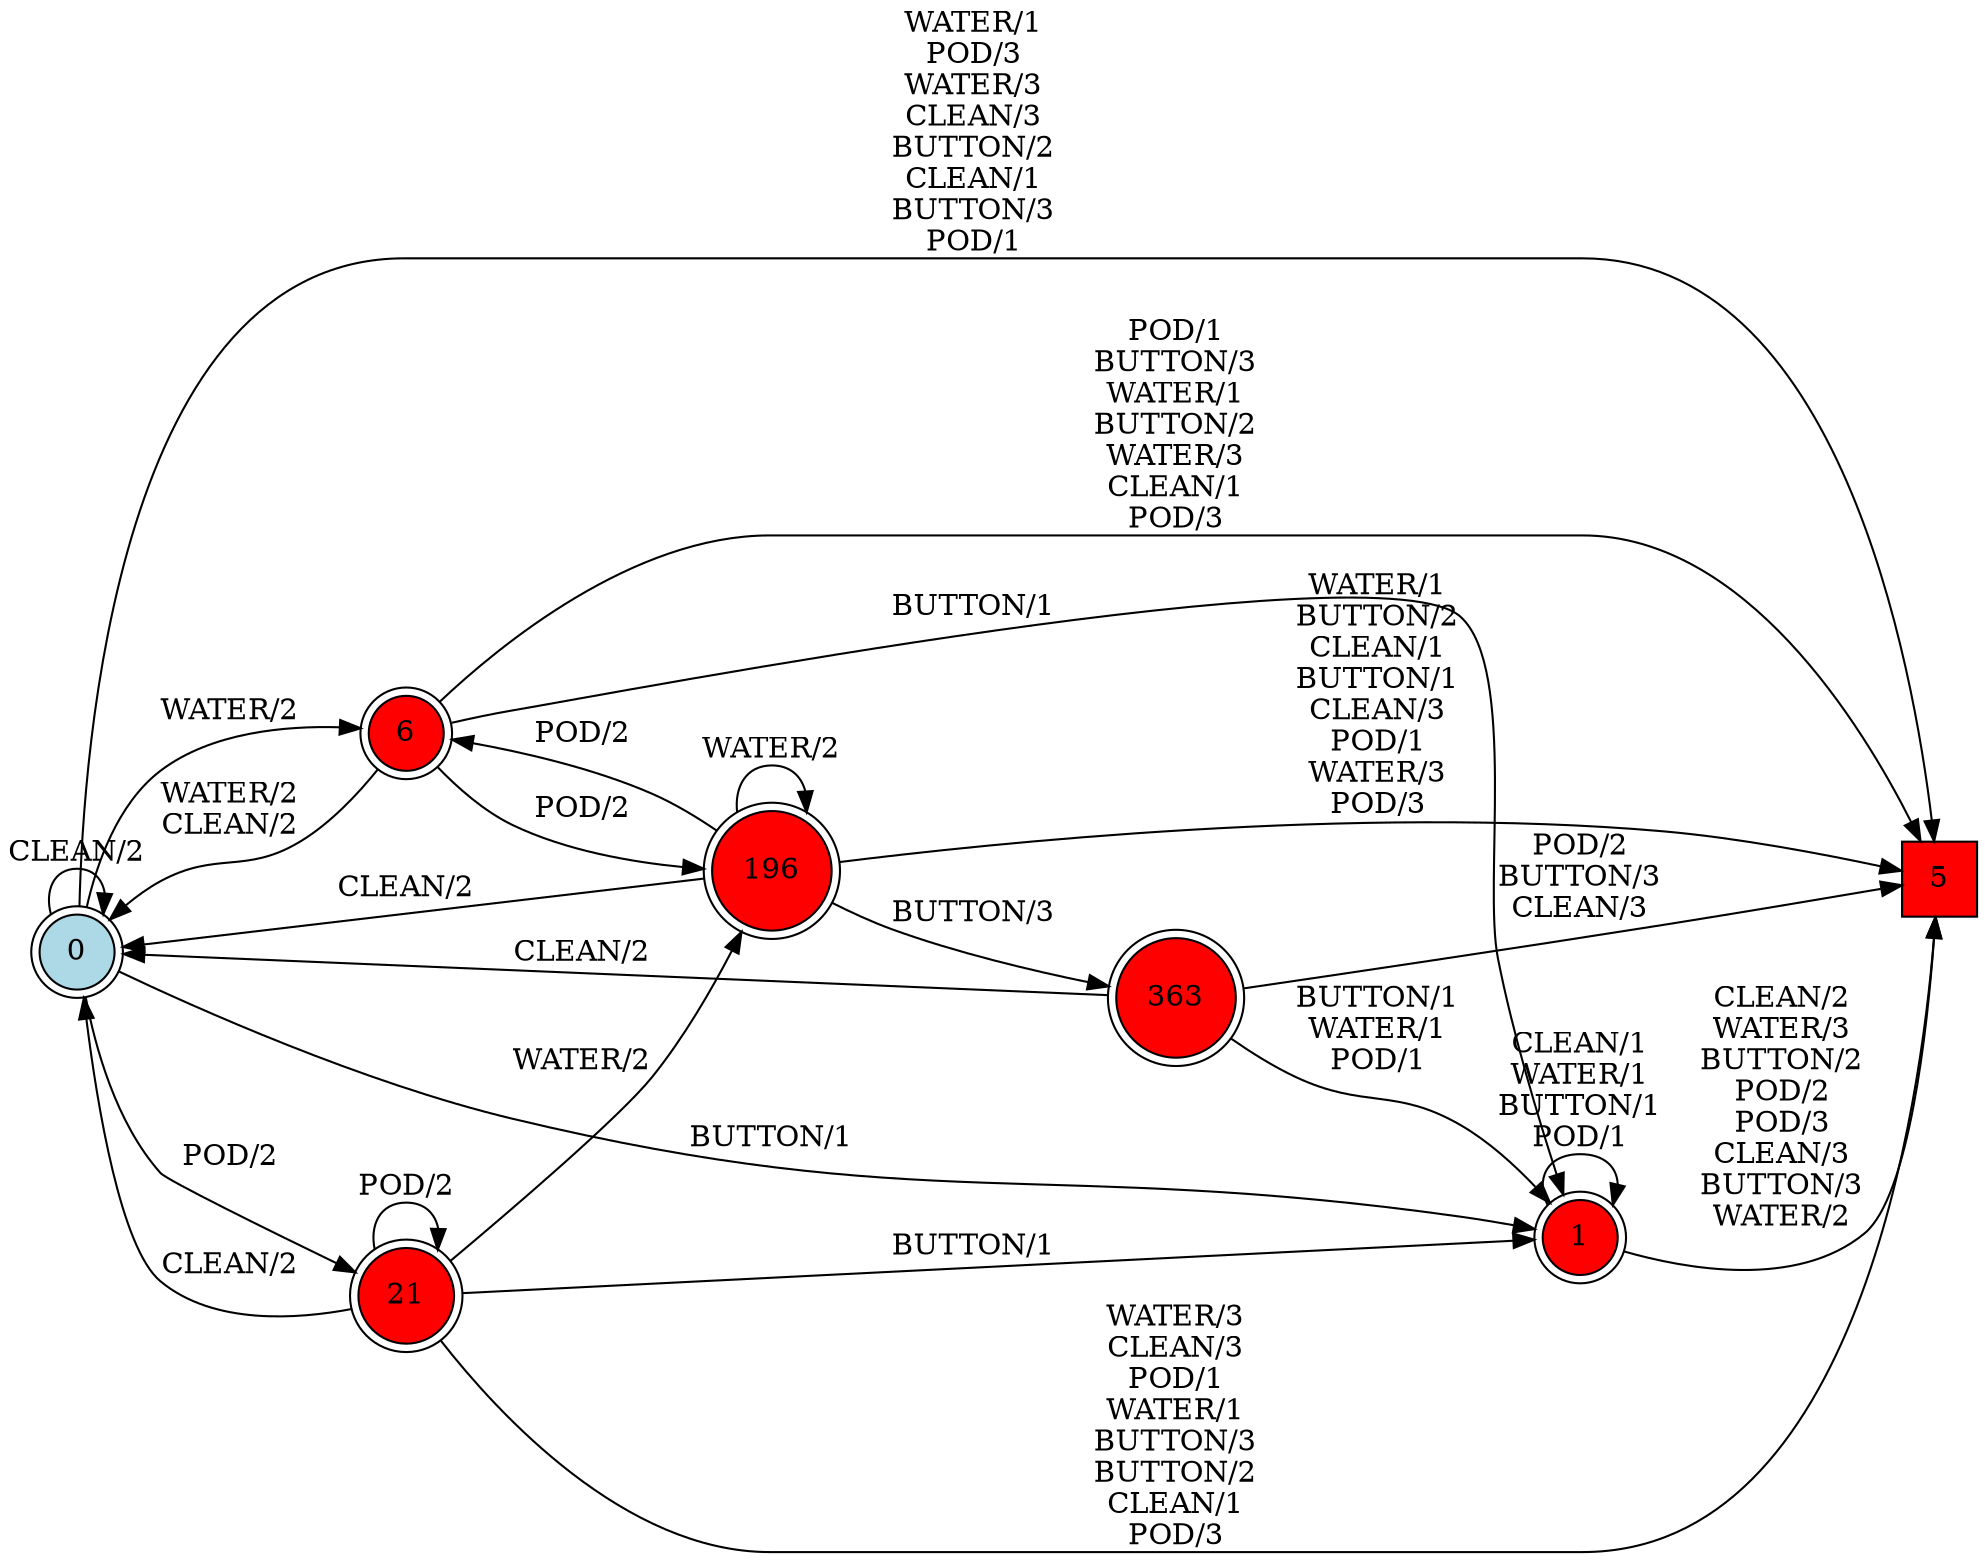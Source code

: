 digraph G {
  rankdir=LR;
  node [shape=circle, style=filled, fillcolor=white];
  "0" [isInitial=True, fillcolor=lightblue, shape=doublecircle];
  "1" [fillcolor=red, shape=doublecircle];
  "5" [fillcolor=red, shape=square];
  "6" [fillcolor=red, shape=doublecircle];
  "21" [fillcolor=red, shape=doublecircle];
  "196" [fillcolor=red, shape=doublecircle];
  "363" [fillcolor=red, shape=doublecircle];
  "0" -> "1" [label="BUTTON/1"];
  "0" -> "6" [label="WATER/2"];
  "0" -> "21" [label="POD/2"];
  "0" -> "5" [label="WATER/1\nPOD/3\nWATER/3\nCLEAN/3\nBUTTON/2\nCLEAN/1\nBUTTON/3\nPOD/1"];
  "0" -> "0" [label="CLEAN/2"];
  "1" -> "5" [label="CLEAN/2\nWATER/3\nBUTTON/2\nPOD/2\nPOD/3\nCLEAN/3\nBUTTON/3\nWATER/2"];
  "1" -> "1" [label="CLEAN/1\nWATER/1\nBUTTON/1\nPOD/1"];
  "6" -> "196" [label="POD/2"];
  "6" -> "5" [label="POD/1\nBUTTON/3\nWATER/1\nBUTTON/2\nWATER/3\nCLEAN/1\nPOD/3"];
  "6" -> "1" [label="BUTTON/1"];
  "6" -> "0" [label="WATER/2\nCLEAN/2"];
  "21" -> "5" [label="WATER/3\nCLEAN/3\nPOD/1\nWATER/1\nBUTTON/3\nBUTTON/2\nCLEAN/1\nPOD/3"];
  "21" -> "0" [label="CLEAN/2"];
  "21" -> "1" [label="BUTTON/1"];
  "21" -> "21" [label="POD/2"];
  "21" -> "196" [label="WATER/2"];
  "196" -> "363" [label="BUTTON/3"];
  "196" -> "5" [label="WATER/1\nBUTTON/2\nCLEAN/1\nBUTTON/1\nCLEAN/3\nPOD/1\nWATER/3\nPOD/3"];
  "196" -> "0" [label="CLEAN/2"];
  "196" -> "6" [label="POD/2"];
  "196" -> "196" [label="WATER/2"];
  "363" -> "5" [label="POD/2\nBUTTON/3\nCLEAN/3"];
  "363" -> "1" [label="BUTTON/1\nWATER/1\nPOD/1"];
  "363" -> "0" [label="CLEAN/2"];
}